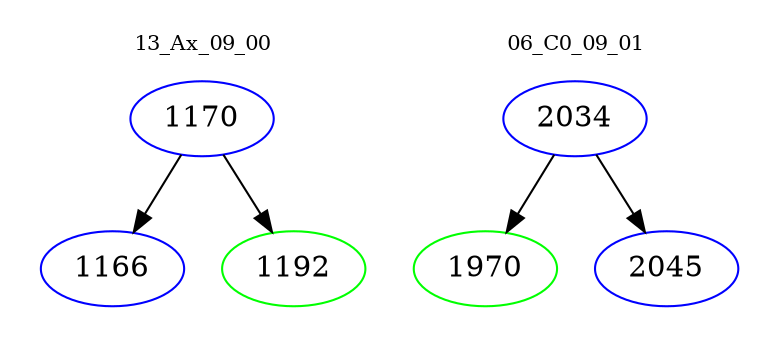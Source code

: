 digraph{
subgraph cluster_0 {
color = white
label = "13_Ax_09_00";
fontsize=10;
T0_1170 [label="1170", color="blue"]
T0_1170 -> T0_1166 [color="black"]
T0_1166 [label="1166", color="blue"]
T0_1170 -> T0_1192 [color="black"]
T0_1192 [label="1192", color="green"]
}
subgraph cluster_1 {
color = white
label = "06_C0_09_01";
fontsize=10;
T1_2034 [label="2034", color="blue"]
T1_2034 -> T1_1970 [color="black"]
T1_1970 [label="1970", color="green"]
T1_2034 -> T1_2045 [color="black"]
T1_2045 [label="2045", color="blue"]
}
}
